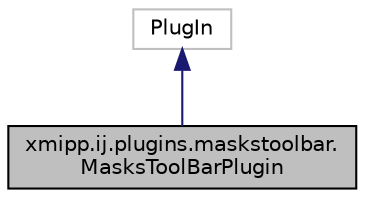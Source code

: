 digraph "xmipp.ij.plugins.maskstoolbar.MasksToolBarPlugin"
{
  edge [fontname="Helvetica",fontsize="10",labelfontname="Helvetica",labelfontsize="10"];
  node [fontname="Helvetica",fontsize="10",shape=record];
  Node2 [label="xmipp.ij.plugins.maskstoolbar.\lMasksToolBarPlugin",height=0.2,width=0.4,color="black", fillcolor="grey75", style="filled", fontcolor="black"];
  Node3 -> Node2 [dir="back",color="midnightblue",fontsize="10",style="solid",fontname="Helvetica"];
  Node3 [label="PlugIn",height=0.2,width=0.4,color="grey75", fillcolor="white", style="filled"];
}
